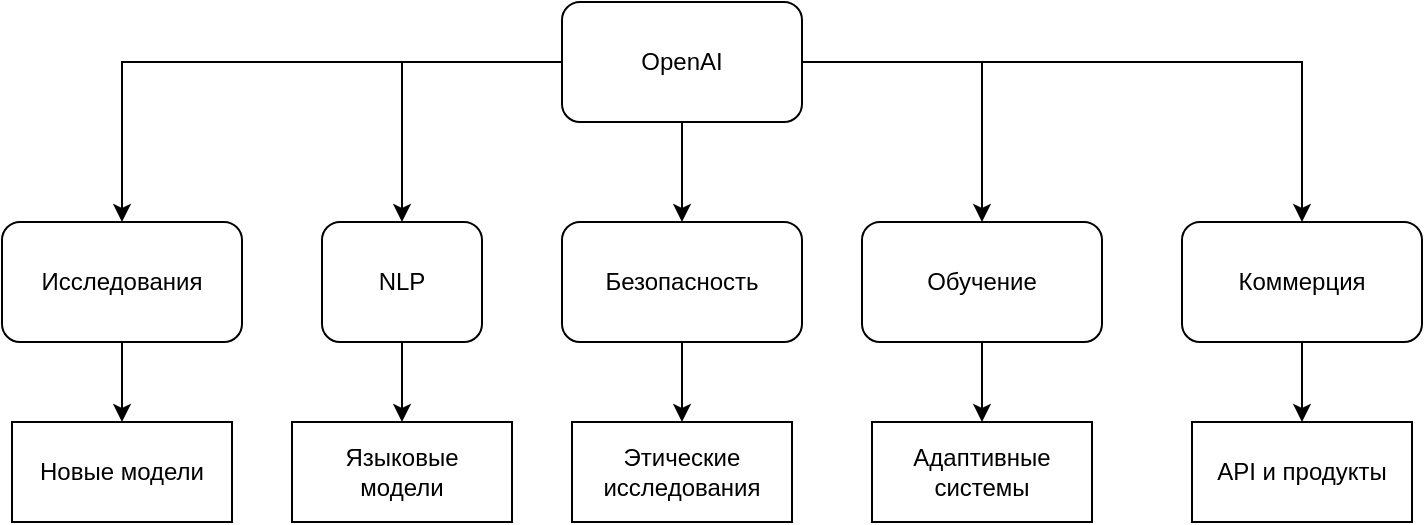 <mxfile version="24.7.8">
  <diagram name="Page-1" id="FBb4tL83SVQOLax5GY21">
    <mxGraphModel dx="954" dy="703" grid="1" gridSize="10" guides="1" tooltips="1" connect="1" arrows="1" fold="1" page="1" pageScale="1" pageWidth="827" pageHeight="1169" math="0" shadow="0">
      <root>
        <mxCell id="0" />
        <mxCell id="1" parent="0" />
        <mxCell id="LjH777WE9NxilNyu5DYm-12" style="edgeStyle=orthogonalEdgeStyle;rounded=0;orthogonalLoop=1;jettySize=auto;html=1;entryX=0.5;entryY=0;entryDx=0;entryDy=0;" edge="1" parent="1" source="LjH777WE9NxilNyu5DYm-1" target="LjH777WE9NxilNyu5DYm-2">
          <mxGeometry relative="1" as="geometry" />
        </mxCell>
        <mxCell id="LjH777WE9NxilNyu5DYm-13" style="edgeStyle=orthogonalEdgeStyle;rounded=0;orthogonalLoop=1;jettySize=auto;html=1;entryX=0.5;entryY=0;entryDx=0;entryDy=0;" edge="1" parent="1" source="LjH777WE9NxilNyu5DYm-1" target="LjH777WE9NxilNyu5DYm-3">
          <mxGeometry relative="1" as="geometry" />
        </mxCell>
        <mxCell id="LjH777WE9NxilNyu5DYm-14" style="edgeStyle=orthogonalEdgeStyle;rounded=0;orthogonalLoop=1;jettySize=auto;html=1;entryX=0.5;entryY=0;entryDx=0;entryDy=0;" edge="1" parent="1" source="LjH777WE9NxilNyu5DYm-1" target="LjH777WE9NxilNyu5DYm-4">
          <mxGeometry relative="1" as="geometry" />
        </mxCell>
        <mxCell id="LjH777WE9NxilNyu5DYm-15" style="edgeStyle=orthogonalEdgeStyle;rounded=0;orthogonalLoop=1;jettySize=auto;html=1;entryX=0.5;entryY=0;entryDx=0;entryDy=0;" edge="1" parent="1" source="LjH777WE9NxilNyu5DYm-1" target="LjH777WE9NxilNyu5DYm-5">
          <mxGeometry relative="1" as="geometry" />
        </mxCell>
        <mxCell id="LjH777WE9NxilNyu5DYm-16" style="edgeStyle=orthogonalEdgeStyle;rounded=0;orthogonalLoop=1;jettySize=auto;html=1;entryX=0.5;entryY=0;entryDx=0;entryDy=0;" edge="1" parent="1" source="LjH777WE9NxilNyu5DYm-1" target="LjH777WE9NxilNyu5DYm-6">
          <mxGeometry relative="1" as="geometry" />
        </mxCell>
        <mxCell id="LjH777WE9NxilNyu5DYm-1" value="OpenAI" style="rounded=1;whiteSpace=wrap;html=1;" vertex="1" parent="1">
          <mxGeometry x="320" y="30" width="120" height="60" as="geometry" />
        </mxCell>
        <mxCell id="LjH777WE9NxilNyu5DYm-17" style="edgeStyle=orthogonalEdgeStyle;rounded=0;orthogonalLoop=1;jettySize=auto;html=1;entryX=0.5;entryY=0;entryDx=0;entryDy=0;" edge="1" parent="1" source="LjH777WE9NxilNyu5DYm-2" target="LjH777WE9NxilNyu5DYm-7">
          <mxGeometry relative="1" as="geometry" />
        </mxCell>
        <mxCell id="LjH777WE9NxilNyu5DYm-2" value="Исследования" style="rounded=1;whiteSpace=wrap;html=1;" vertex="1" parent="1">
          <mxGeometry x="40" y="140" width="120" height="60" as="geometry" />
        </mxCell>
        <mxCell id="LjH777WE9NxilNyu5DYm-18" style="edgeStyle=orthogonalEdgeStyle;rounded=0;orthogonalLoop=1;jettySize=auto;html=1;entryX=0.5;entryY=0;entryDx=0;entryDy=0;" edge="1" parent="1" source="LjH777WE9NxilNyu5DYm-3" target="LjH777WE9NxilNyu5DYm-8">
          <mxGeometry relative="1" as="geometry" />
        </mxCell>
        <mxCell id="LjH777WE9NxilNyu5DYm-3" value="NLP" style="rounded=1;whiteSpace=wrap;html=1;" vertex="1" parent="1">
          <mxGeometry x="200" y="140" width="80" height="60" as="geometry" />
        </mxCell>
        <mxCell id="LjH777WE9NxilNyu5DYm-19" style="edgeStyle=orthogonalEdgeStyle;rounded=0;orthogonalLoop=1;jettySize=auto;html=1;entryX=0.5;entryY=0;entryDx=0;entryDy=0;" edge="1" parent="1" source="LjH777WE9NxilNyu5DYm-4" target="LjH777WE9NxilNyu5DYm-9">
          <mxGeometry relative="1" as="geometry" />
        </mxCell>
        <mxCell id="LjH777WE9NxilNyu5DYm-4" value="Безопасность" style="rounded=1;whiteSpace=wrap;html=1;" vertex="1" parent="1">
          <mxGeometry x="320" y="140" width="120" height="60" as="geometry" />
        </mxCell>
        <mxCell id="LjH777WE9NxilNyu5DYm-20" style="edgeStyle=orthogonalEdgeStyle;rounded=0;orthogonalLoop=1;jettySize=auto;html=1;entryX=0.5;entryY=0;entryDx=0;entryDy=0;" edge="1" parent="1" source="LjH777WE9NxilNyu5DYm-5" target="LjH777WE9NxilNyu5DYm-10">
          <mxGeometry relative="1" as="geometry" />
        </mxCell>
        <mxCell id="LjH777WE9NxilNyu5DYm-5" value="Обучение" style="rounded=1;whiteSpace=wrap;html=1;" vertex="1" parent="1">
          <mxGeometry x="470" y="140" width="120" height="60" as="geometry" />
        </mxCell>
        <mxCell id="LjH777WE9NxilNyu5DYm-21" style="edgeStyle=orthogonalEdgeStyle;rounded=0;orthogonalLoop=1;jettySize=auto;html=1;entryX=0.5;entryY=0;entryDx=0;entryDy=0;" edge="1" parent="1" source="LjH777WE9NxilNyu5DYm-6" target="LjH777WE9NxilNyu5DYm-11">
          <mxGeometry relative="1" as="geometry" />
        </mxCell>
        <mxCell id="LjH777WE9NxilNyu5DYm-6" value="Коммерция" style="rounded=1;whiteSpace=wrap;html=1;" vertex="1" parent="1">
          <mxGeometry x="630" y="140" width="120" height="60" as="geometry" />
        </mxCell>
        <mxCell id="LjH777WE9NxilNyu5DYm-7" value="Новые модели" style="rounded=0;whiteSpace=wrap;html=1;" vertex="1" parent="1">
          <mxGeometry x="45" y="240" width="110" height="50" as="geometry" />
        </mxCell>
        <mxCell id="LjH777WE9NxilNyu5DYm-8" value="Языковые&lt;div&gt;модели&lt;/div&gt;" style="rounded=0;whiteSpace=wrap;html=1;" vertex="1" parent="1">
          <mxGeometry x="185" y="240" width="110" height="50" as="geometry" />
        </mxCell>
        <mxCell id="LjH777WE9NxilNyu5DYm-9" value="Этические&lt;div&gt;исследования&lt;/div&gt;" style="rounded=0;whiteSpace=wrap;html=1;" vertex="1" parent="1">
          <mxGeometry x="325" y="240" width="110" height="50" as="geometry" />
        </mxCell>
        <mxCell id="LjH777WE9NxilNyu5DYm-10" value="Адаптивные&lt;div&gt;системы&lt;/div&gt;" style="rounded=0;whiteSpace=wrap;html=1;" vertex="1" parent="1">
          <mxGeometry x="475" y="240" width="110" height="50" as="geometry" />
        </mxCell>
        <mxCell id="LjH777WE9NxilNyu5DYm-11" value="API и продукты" style="rounded=0;whiteSpace=wrap;html=1;" vertex="1" parent="1">
          <mxGeometry x="635" y="240" width="110" height="50" as="geometry" />
        </mxCell>
      </root>
    </mxGraphModel>
  </diagram>
</mxfile>
